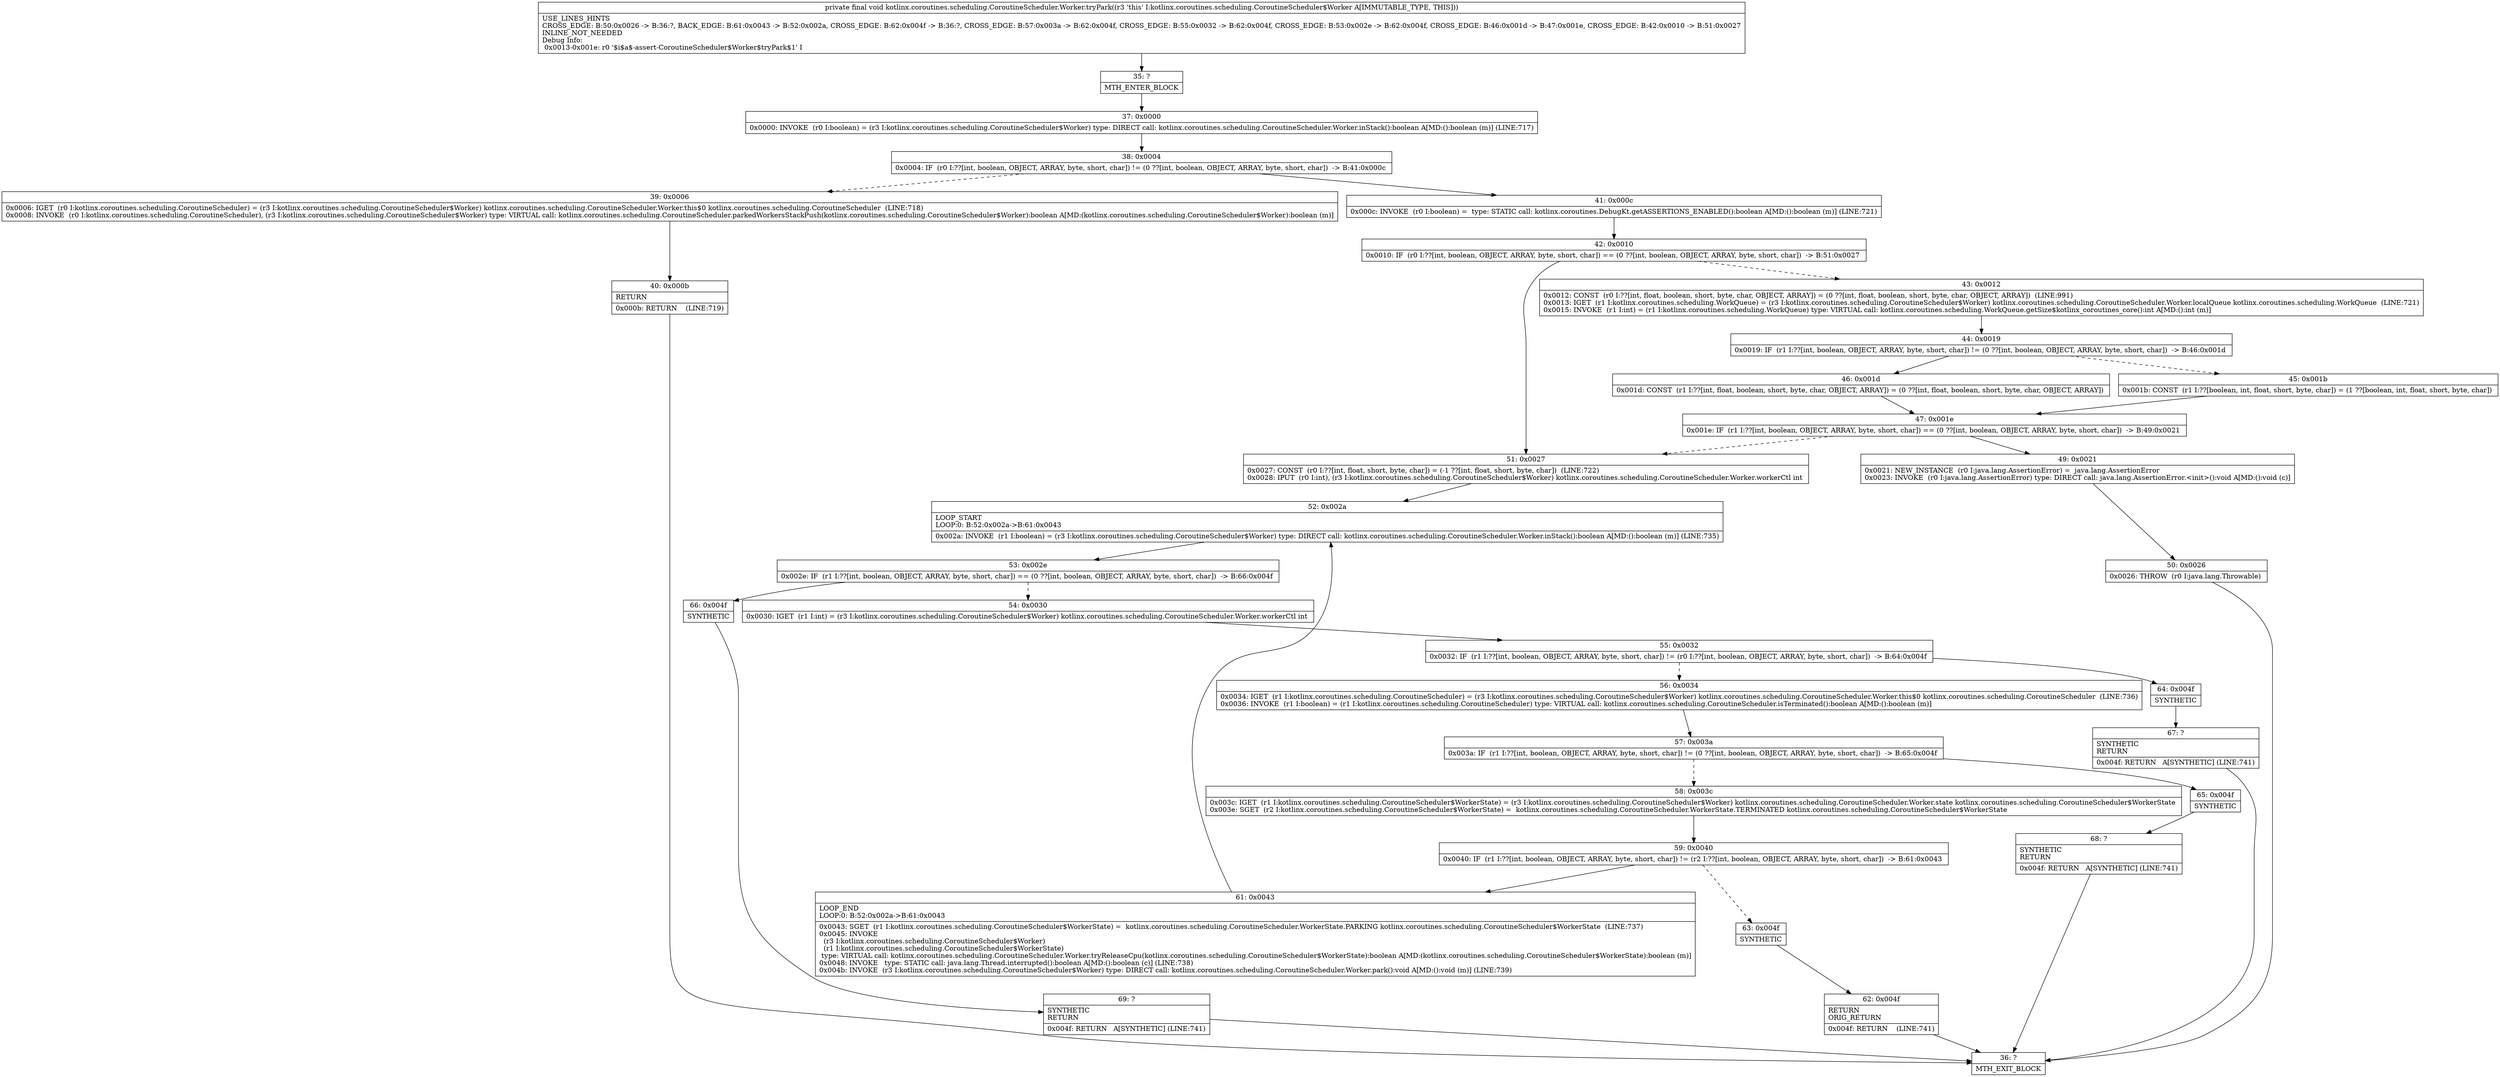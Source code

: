 digraph "CFG forkotlinx.coroutines.scheduling.CoroutineScheduler.Worker.tryPark()V" {
Node_35 [shape=record,label="{35\:\ ?|MTH_ENTER_BLOCK\l}"];
Node_37 [shape=record,label="{37\:\ 0x0000|0x0000: INVOKE  (r0 I:boolean) = (r3 I:kotlinx.coroutines.scheduling.CoroutineScheduler$Worker) type: DIRECT call: kotlinx.coroutines.scheduling.CoroutineScheduler.Worker.inStack():boolean A[MD:():boolean (m)] (LINE:717)\l}"];
Node_38 [shape=record,label="{38\:\ 0x0004|0x0004: IF  (r0 I:??[int, boolean, OBJECT, ARRAY, byte, short, char]) != (0 ??[int, boolean, OBJECT, ARRAY, byte, short, char])  \-\> B:41:0x000c \l}"];
Node_39 [shape=record,label="{39\:\ 0x0006|0x0006: IGET  (r0 I:kotlinx.coroutines.scheduling.CoroutineScheduler) = (r3 I:kotlinx.coroutines.scheduling.CoroutineScheduler$Worker) kotlinx.coroutines.scheduling.CoroutineScheduler.Worker.this$0 kotlinx.coroutines.scheduling.CoroutineScheduler  (LINE:718)\l0x0008: INVOKE  (r0 I:kotlinx.coroutines.scheduling.CoroutineScheduler), (r3 I:kotlinx.coroutines.scheduling.CoroutineScheduler$Worker) type: VIRTUAL call: kotlinx.coroutines.scheduling.CoroutineScheduler.parkedWorkersStackPush(kotlinx.coroutines.scheduling.CoroutineScheduler$Worker):boolean A[MD:(kotlinx.coroutines.scheduling.CoroutineScheduler$Worker):boolean (m)]\l}"];
Node_40 [shape=record,label="{40\:\ 0x000b|RETURN\l|0x000b: RETURN    (LINE:719)\l}"];
Node_36 [shape=record,label="{36\:\ ?|MTH_EXIT_BLOCK\l}"];
Node_41 [shape=record,label="{41\:\ 0x000c|0x000c: INVOKE  (r0 I:boolean) =  type: STATIC call: kotlinx.coroutines.DebugKt.getASSERTIONS_ENABLED():boolean A[MD:():boolean (m)] (LINE:721)\l}"];
Node_42 [shape=record,label="{42\:\ 0x0010|0x0010: IF  (r0 I:??[int, boolean, OBJECT, ARRAY, byte, short, char]) == (0 ??[int, boolean, OBJECT, ARRAY, byte, short, char])  \-\> B:51:0x0027 \l}"];
Node_43 [shape=record,label="{43\:\ 0x0012|0x0012: CONST  (r0 I:??[int, float, boolean, short, byte, char, OBJECT, ARRAY]) = (0 ??[int, float, boolean, short, byte, char, OBJECT, ARRAY])  (LINE:991)\l0x0013: IGET  (r1 I:kotlinx.coroutines.scheduling.WorkQueue) = (r3 I:kotlinx.coroutines.scheduling.CoroutineScheduler$Worker) kotlinx.coroutines.scheduling.CoroutineScheduler.Worker.localQueue kotlinx.coroutines.scheduling.WorkQueue  (LINE:721)\l0x0015: INVOKE  (r1 I:int) = (r1 I:kotlinx.coroutines.scheduling.WorkQueue) type: VIRTUAL call: kotlinx.coroutines.scheduling.WorkQueue.getSize$kotlinx_coroutines_core():int A[MD:():int (m)]\l}"];
Node_44 [shape=record,label="{44\:\ 0x0019|0x0019: IF  (r1 I:??[int, boolean, OBJECT, ARRAY, byte, short, char]) != (0 ??[int, boolean, OBJECT, ARRAY, byte, short, char])  \-\> B:46:0x001d \l}"];
Node_45 [shape=record,label="{45\:\ 0x001b|0x001b: CONST  (r1 I:??[boolean, int, float, short, byte, char]) = (1 ??[boolean, int, float, short, byte, char]) \l}"];
Node_47 [shape=record,label="{47\:\ 0x001e|0x001e: IF  (r1 I:??[int, boolean, OBJECT, ARRAY, byte, short, char]) == (0 ??[int, boolean, OBJECT, ARRAY, byte, short, char])  \-\> B:49:0x0021 \l}"];
Node_49 [shape=record,label="{49\:\ 0x0021|0x0021: NEW_INSTANCE  (r0 I:java.lang.AssertionError) =  java.lang.AssertionError \l0x0023: INVOKE  (r0 I:java.lang.AssertionError) type: DIRECT call: java.lang.AssertionError.\<init\>():void A[MD:():void (c)]\l}"];
Node_50 [shape=record,label="{50\:\ 0x0026|0x0026: THROW  (r0 I:java.lang.Throwable) \l}"];
Node_46 [shape=record,label="{46\:\ 0x001d|0x001d: CONST  (r1 I:??[int, float, boolean, short, byte, char, OBJECT, ARRAY]) = (0 ??[int, float, boolean, short, byte, char, OBJECT, ARRAY]) \l}"];
Node_51 [shape=record,label="{51\:\ 0x0027|0x0027: CONST  (r0 I:??[int, float, short, byte, char]) = (\-1 ??[int, float, short, byte, char])  (LINE:722)\l0x0028: IPUT  (r0 I:int), (r3 I:kotlinx.coroutines.scheduling.CoroutineScheduler$Worker) kotlinx.coroutines.scheduling.CoroutineScheduler.Worker.workerCtl int \l}"];
Node_52 [shape=record,label="{52\:\ 0x002a|LOOP_START\lLOOP:0: B:52:0x002a\-\>B:61:0x0043\l|0x002a: INVOKE  (r1 I:boolean) = (r3 I:kotlinx.coroutines.scheduling.CoroutineScheduler$Worker) type: DIRECT call: kotlinx.coroutines.scheduling.CoroutineScheduler.Worker.inStack():boolean A[MD:():boolean (m)] (LINE:735)\l}"];
Node_53 [shape=record,label="{53\:\ 0x002e|0x002e: IF  (r1 I:??[int, boolean, OBJECT, ARRAY, byte, short, char]) == (0 ??[int, boolean, OBJECT, ARRAY, byte, short, char])  \-\> B:66:0x004f \l}"];
Node_54 [shape=record,label="{54\:\ 0x0030|0x0030: IGET  (r1 I:int) = (r3 I:kotlinx.coroutines.scheduling.CoroutineScheduler$Worker) kotlinx.coroutines.scheduling.CoroutineScheduler.Worker.workerCtl int \l}"];
Node_55 [shape=record,label="{55\:\ 0x0032|0x0032: IF  (r1 I:??[int, boolean, OBJECT, ARRAY, byte, short, char]) != (r0 I:??[int, boolean, OBJECT, ARRAY, byte, short, char])  \-\> B:64:0x004f \l}"];
Node_56 [shape=record,label="{56\:\ 0x0034|0x0034: IGET  (r1 I:kotlinx.coroutines.scheduling.CoroutineScheduler) = (r3 I:kotlinx.coroutines.scheduling.CoroutineScheduler$Worker) kotlinx.coroutines.scheduling.CoroutineScheduler.Worker.this$0 kotlinx.coroutines.scheduling.CoroutineScheduler  (LINE:736)\l0x0036: INVOKE  (r1 I:boolean) = (r1 I:kotlinx.coroutines.scheduling.CoroutineScheduler) type: VIRTUAL call: kotlinx.coroutines.scheduling.CoroutineScheduler.isTerminated():boolean A[MD:():boolean (m)]\l}"];
Node_57 [shape=record,label="{57\:\ 0x003a|0x003a: IF  (r1 I:??[int, boolean, OBJECT, ARRAY, byte, short, char]) != (0 ??[int, boolean, OBJECT, ARRAY, byte, short, char])  \-\> B:65:0x004f \l}"];
Node_58 [shape=record,label="{58\:\ 0x003c|0x003c: IGET  (r1 I:kotlinx.coroutines.scheduling.CoroutineScheduler$WorkerState) = (r3 I:kotlinx.coroutines.scheduling.CoroutineScheduler$Worker) kotlinx.coroutines.scheduling.CoroutineScheduler.Worker.state kotlinx.coroutines.scheduling.CoroutineScheduler$WorkerState \l0x003e: SGET  (r2 I:kotlinx.coroutines.scheduling.CoroutineScheduler$WorkerState) =  kotlinx.coroutines.scheduling.CoroutineScheduler.WorkerState.TERMINATED kotlinx.coroutines.scheduling.CoroutineScheduler$WorkerState \l}"];
Node_59 [shape=record,label="{59\:\ 0x0040|0x0040: IF  (r1 I:??[int, boolean, OBJECT, ARRAY, byte, short, char]) != (r2 I:??[int, boolean, OBJECT, ARRAY, byte, short, char])  \-\> B:61:0x0043 \l}"];
Node_61 [shape=record,label="{61\:\ 0x0043|LOOP_END\lLOOP:0: B:52:0x002a\-\>B:61:0x0043\l|0x0043: SGET  (r1 I:kotlinx.coroutines.scheduling.CoroutineScheduler$WorkerState) =  kotlinx.coroutines.scheduling.CoroutineScheduler.WorkerState.PARKING kotlinx.coroutines.scheduling.CoroutineScheduler$WorkerState  (LINE:737)\l0x0045: INVOKE  \l  (r3 I:kotlinx.coroutines.scheduling.CoroutineScheduler$Worker)\l  (r1 I:kotlinx.coroutines.scheduling.CoroutineScheduler$WorkerState)\l type: VIRTUAL call: kotlinx.coroutines.scheduling.CoroutineScheduler.Worker.tryReleaseCpu(kotlinx.coroutines.scheduling.CoroutineScheduler$WorkerState):boolean A[MD:(kotlinx.coroutines.scheduling.CoroutineScheduler$WorkerState):boolean (m)]\l0x0048: INVOKE   type: STATIC call: java.lang.Thread.interrupted():boolean A[MD:():boolean (c)] (LINE:738)\l0x004b: INVOKE  (r3 I:kotlinx.coroutines.scheduling.CoroutineScheduler$Worker) type: DIRECT call: kotlinx.coroutines.scheduling.CoroutineScheduler.Worker.park():void A[MD:():void (m)] (LINE:739)\l}"];
Node_63 [shape=record,label="{63\:\ 0x004f|SYNTHETIC\l}"];
Node_62 [shape=record,label="{62\:\ 0x004f|RETURN\lORIG_RETURN\l|0x004f: RETURN    (LINE:741)\l}"];
Node_65 [shape=record,label="{65\:\ 0x004f|SYNTHETIC\l}"];
Node_68 [shape=record,label="{68\:\ ?|SYNTHETIC\lRETURN\l|0x004f: RETURN   A[SYNTHETIC] (LINE:741)\l}"];
Node_64 [shape=record,label="{64\:\ 0x004f|SYNTHETIC\l}"];
Node_67 [shape=record,label="{67\:\ ?|SYNTHETIC\lRETURN\l|0x004f: RETURN   A[SYNTHETIC] (LINE:741)\l}"];
Node_66 [shape=record,label="{66\:\ 0x004f|SYNTHETIC\l}"];
Node_69 [shape=record,label="{69\:\ ?|SYNTHETIC\lRETURN\l|0x004f: RETURN   A[SYNTHETIC] (LINE:741)\l}"];
MethodNode[shape=record,label="{private final void kotlinx.coroutines.scheduling.CoroutineScheduler.Worker.tryPark((r3 'this' I:kotlinx.coroutines.scheduling.CoroutineScheduler$Worker A[IMMUTABLE_TYPE, THIS]))  | USE_LINES_HINTS\lCROSS_EDGE: B:50:0x0026 \-\> B:36:?, BACK_EDGE: B:61:0x0043 \-\> B:52:0x002a, CROSS_EDGE: B:62:0x004f \-\> B:36:?, CROSS_EDGE: B:57:0x003a \-\> B:62:0x004f, CROSS_EDGE: B:55:0x0032 \-\> B:62:0x004f, CROSS_EDGE: B:53:0x002e \-\> B:62:0x004f, CROSS_EDGE: B:46:0x001d \-\> B:47:0x001e, CROSS_EDGE: B:42:0x0010 \-\> B:51:0x0027\lINLINE_NOT_NEEDED\lDebug Info:\l  0x0013\-0x001e: r0 '$i$a$\-assert\-CoroutineScheduler$Worker$tryPark$1' I\l}"];
MethodNode -> Node_35;Node_35 -> Node_37;
Node_37 -> Node_38;
Node_38 -> Node_39[style=dashed];
Node_38 -> Node_41;
Node_39 -> Node_40;
Node_40 -> Node_36;
Node_41 -> Node_42;
Node_42 -> Node_43[style=dashed];
Node_42 -> Node_51;
Node_43 -> Node_44;
Node_44 -> Node_45[style=dashed];
Node_44 -> Node_46;
Node_45 -> Node_47;
Node_47 -> Node_49;
Node_47 -> Node_51[style=dashed];
Node_49 -> Node_50;
Node_50 -> Node_36;
Node_46 -> Node_47;
Node_51 -> Node_52;
Node_52 -> Node_53;
Node_53 -> Node_54[style=dashed];
Node_53 -> Node_66;
Node_54 -> Node_55;
Node_55 -> Node_56[style=dashed];
Node_55 -> Node_64;
Node_56 -> Node_57;
Node_57 -> Node_58[style=dashed];
Node_57 -> Node_65;
Node_58 -> Node_59;
Node_59 -> Node_61;
Node_59 -> Node_63[style=dashed];
Node_61 -> Node_52;
Node_63 -> Node_62;
Node_62 -> Node_36;
Node_65 -> Node_68;
Node_68 -> Node_36;
Node_64 -> Node_67;
Node_67 -> Node_36;
Node_66 -> Node_69;
Node_69 -> Node_36;
}

